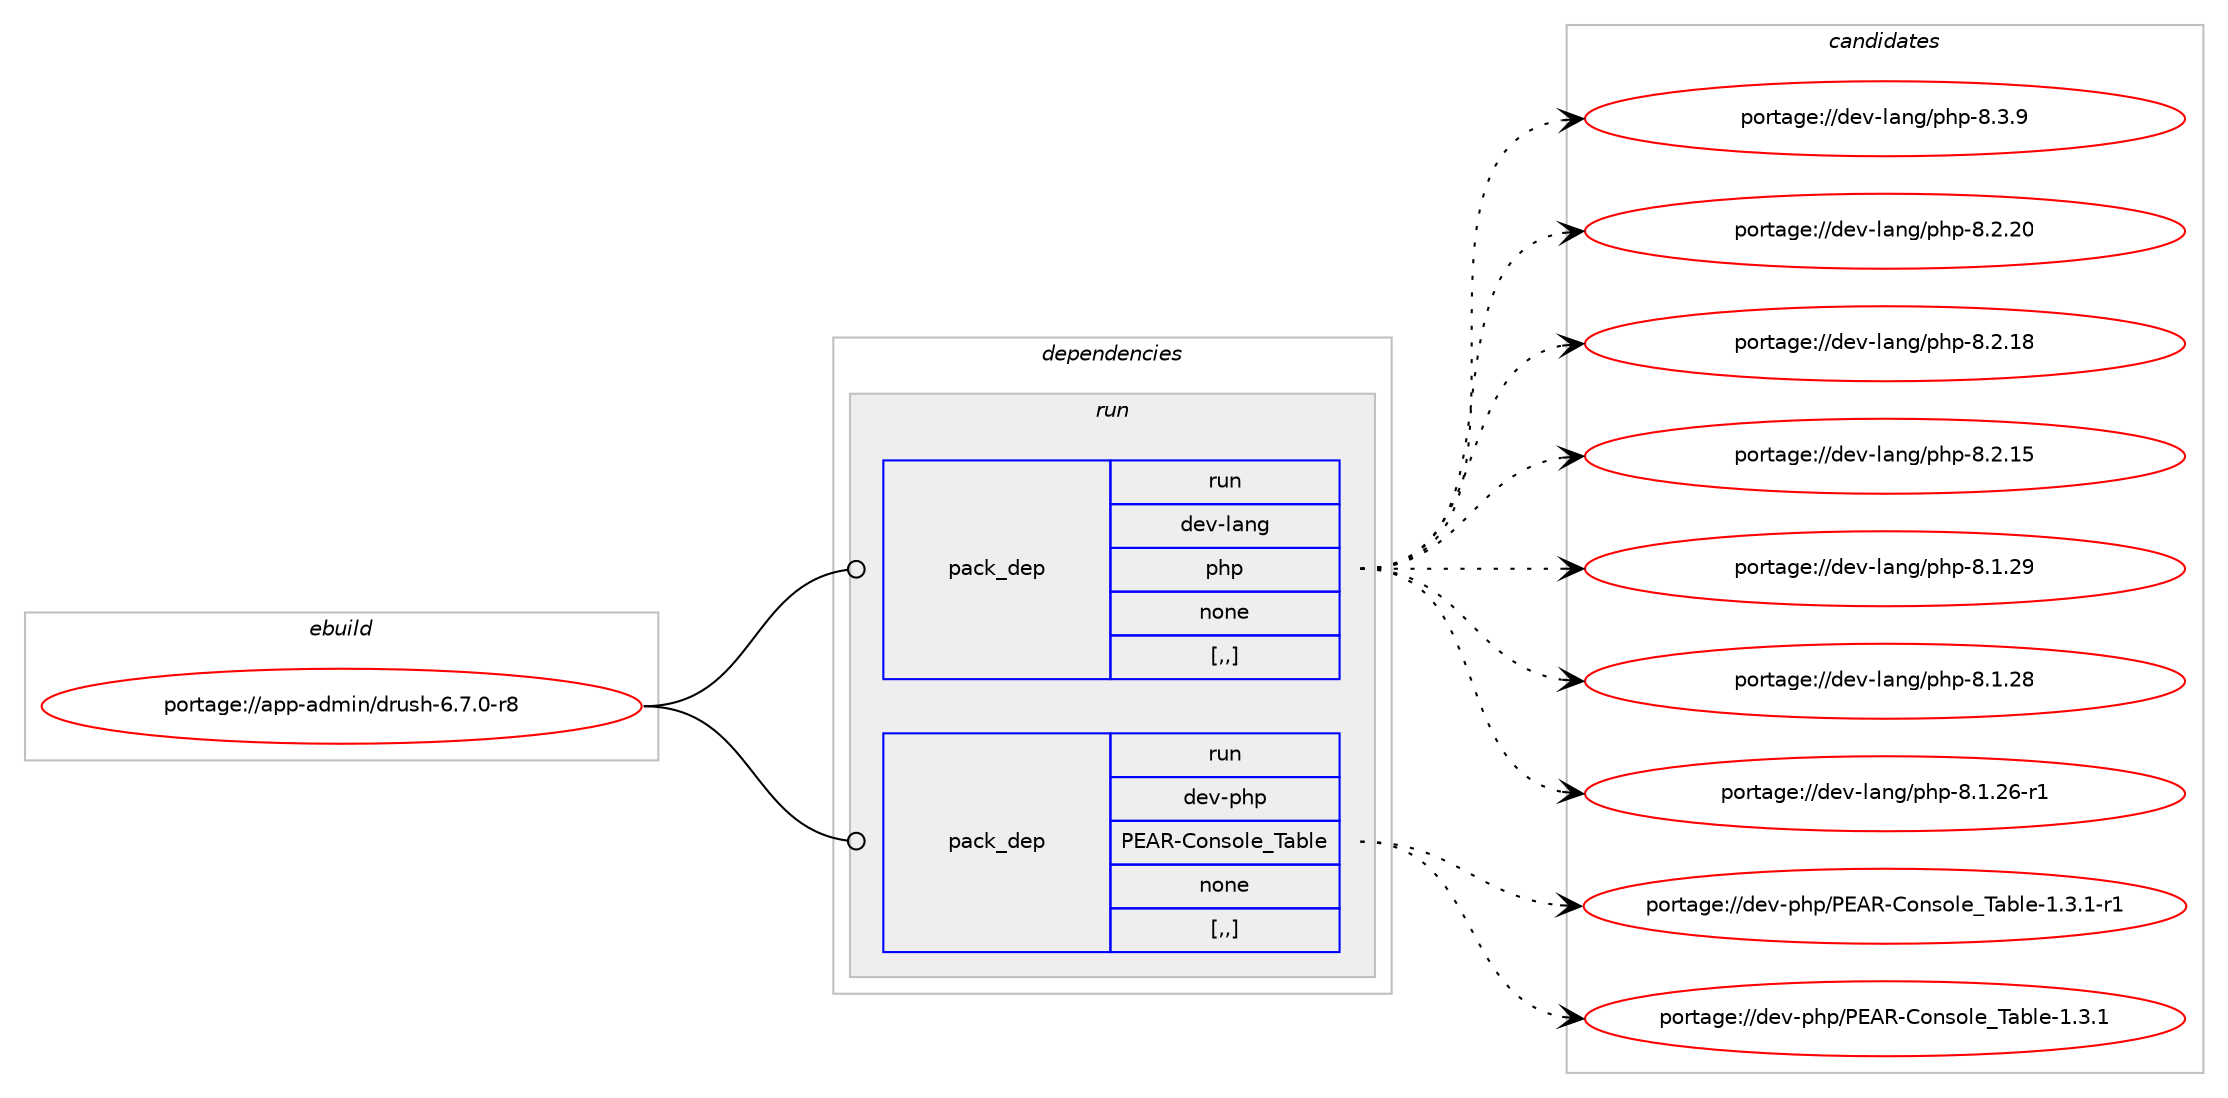 digraph prolog {

# *************
# Graph options
# *************

newrank=true;
concentrate=true;
compound=true;
graph [rankdir=LR,fontname=Helvetica,fontsize=10,ranksep=1.5];#, ranksep=2.5, nodesep=0.2];
edge  [arrowhead=vee];
node  [fontname=Helvetica,fontsize=10];

# **********
# The ebuild
# **********

subgraph cluster_leftcol {
color=gray;
label=<<i>ebuild</i>>;
id [label="portage://app-admin/drush-6.7.0-r8", color=red, width=4, href="../app-admin/drush-6.7.0-r8.svg"];
}

# ****************
# The dependencies
# ****************

subgraph cluster_midcol {
color=gray;
label=<<i>dependencies</i>>;
subgraph cluster_compile {
fillcolor="#eeeeee";
style=filled;
label=<<i>compile</i>>;
}
subgraph cluster_compileandrun {
fillcolor="#eeeeee";
style=filled;
label=<<i>compile and run</i>>;
}
subgraph cluster_run {
fillcolor="#eeeeee";
style=filled;
label=<<i>run</i>>;
subgraph pack1887 {
dependency2419 [label=<<TABLE BORDER="0" CELLBORDER="1" CELLSPACING="0" CELLPADDING="4" WIDTH="220"><TR><TD ROWSPAN="6" CELLPADDING="30">pack_dep</TD></TR><TR><TD WIDTH="110">run</TD></TR><TR><TD>dev-lang</TD></TR><TR><TD>php</TD></TR><TR><TD>none</TD></TR><TR><TD>[,,]</TD></TR></TABLE>>, shape=none, color=blue];
}
id:e -> dependency2419:w [weight=20,style="solid",arrowhead="odot"];
subgraph pack1888 {
dependency2420 [label=<<TABLE BORDER="0" CELLBORDER="1" CELLSPACING="0" CELLPADDING="4" WIDTH="220"><TR><TD ROWSPAN="6" CELLPADDING="30">pack_dep</TD></TR><TR><TD WIDTH="110">run</TD></TR><TR><TD>dev-php</TD></TR><TR><TD>PEAR-Console_Table</TD></TR><TR><TD>none</TD></TR><TR><TD>[,,]</TD></TR></TABLE>>, shape=none, color=blue];
}
id:e -> dependency2420:w [weight=20,style="solid",arrowhead="odot"];
}
}

# **************
# The candidates
# **************

subgraph cluster_choices {
rank=same;
color=gray;
label=<<i>candidates</i>>;

subgraph choice1887 {
color=black;
nodesep=1;
choice100101118451089711010347112104112455646514657 [label="portage://dev-lang/php-8.3.9", color=red, width=4,href="../dev-lang/php-8.3.9.svg"];
choice10010111845108971101034711210411245564650465048 [label="portage://dev-lang/php-8.2.20", color=red, width=4,href="../dev-lang/php-8.2.20.svg"];
choice10010111845108971101034711210411245564650464956 [label="portage://dev-lang/php-8.2.18", color=red, width=4,href="../dev-lang/php-8.2.18.svg"];
choice10010111845108971101034711210411245564650464953 [label="portage://dev-lang/php-8.2.15", color=red, width=4,href="../dev-lang/php-8.2.15.svg"];
choice10010111845108971101034711210411245564649465057 [label="portage://dev-lang/php-8.1.29", color=red, width=4,href="../dev-lang/php-8.1.29.svg"];
choice10010111845108971101034711210411245564649465056 [label="portage://dev-lang/php-8.1.28", color=red, width=4,href="../dev-lang/php-8.1.28.svg"];
choice100101118451089711010347112104112455646494650544511449 [label="portage://dev-lang/php-8.1.26-r1", color=red, width=4,href="../dev-lang/php-8.1.26-r1.svg"];
dependency2419:e -> choice100101118451089711010347112104112455646514657:w [style=dotted,weight="100"];
dependency2419:e -> choice10010111845108971101034711210411245564650465048:w [style=dotted,weight="100"];
dependency2419:e -> choice10010111845108971101034711210411245564650464956:w [style=dotted,weight="100"];
dependency2419:e -> choice10010111845108971101034711210411245564650464953:w [style=dotted,weight="100"];
dependency2419:e -> choice10010111845108971101034711210411245564649465057:w [style=dotted,weight="100"];
dependency2419:e -> choice10010111845108971101034711210411245564649465056:w [style=dotted,weight="100"];
dependency2419:e -> choice100101118451089711010347112104112455646494650544511449:w [style=dotted,weight="100"];
}
subgraph choice1888 {
color=black;
nodesep=1;
choice1001011184511210411247806965824567111110115111108101958497981081014549465146494511449 [label="portage://dev-php/PEAR-Console_Table-1.3.1-r1", color=red, width=4,href="../dev-php/PEAR-Console_Table-1.3.1-r1.svg"];
choice100101118451121041124780696582456711111011511110810195849798108101454946514649 [label="portage://dev-php/PEAR-Console_Table-1.3.1", color=red, width=4,href="../dev-php/PEAR-Console_Table-1.3.1.svg"];
dependency2420:e -> choice1001011184511210411247806965824567111110115111108101958497981081014549465146494511449:w [style=dotted,weight="100"];
dependency2420:e -> choice100101118451121041124780696582456711111011511110810195849798108101454946514649:w [style=dotted,weight="100"];
}
}

}
